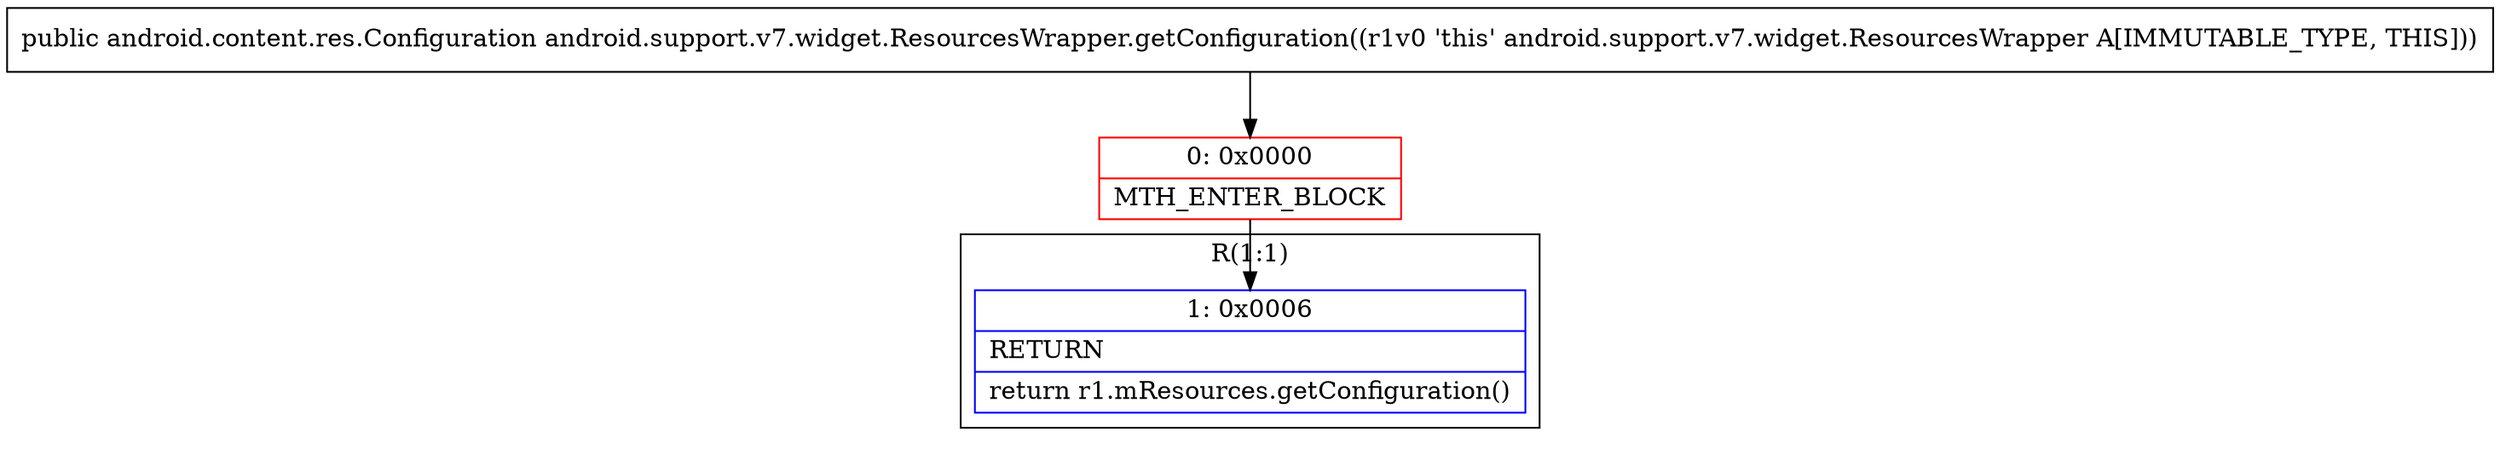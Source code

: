 digraph "CFG forandroid.support.v7.widget.ResourcesWrapper.getConfiguration()Landroid\/content\/res\/Configuration;" {
subgraph cluster_Region_1040644070 {
label = "R(1:1)";
node [shape=record,color=blue];
Node_1 [shape=record,label="{1\:\ 0x0006|RETURN\l|return r1.mResources.getConfiguration()\l}"];
}
Node_0 [shape=record,color=red,label="{0\:\ 0x0000|MTH_ENTER_BLOCK\l}"];
MethodNode[shape=record,label="{public android.content.res.Configuration android.support.v7.widget.ResourcesWrapper.getConfiguration((r1v0 'this' android.support.v7.widget.ResourcesWrapper A[IMMUTABLE_TYPE, THIS])) }"];
MethodNode -> Node_0;
Node_0 -> Node_1;
}

